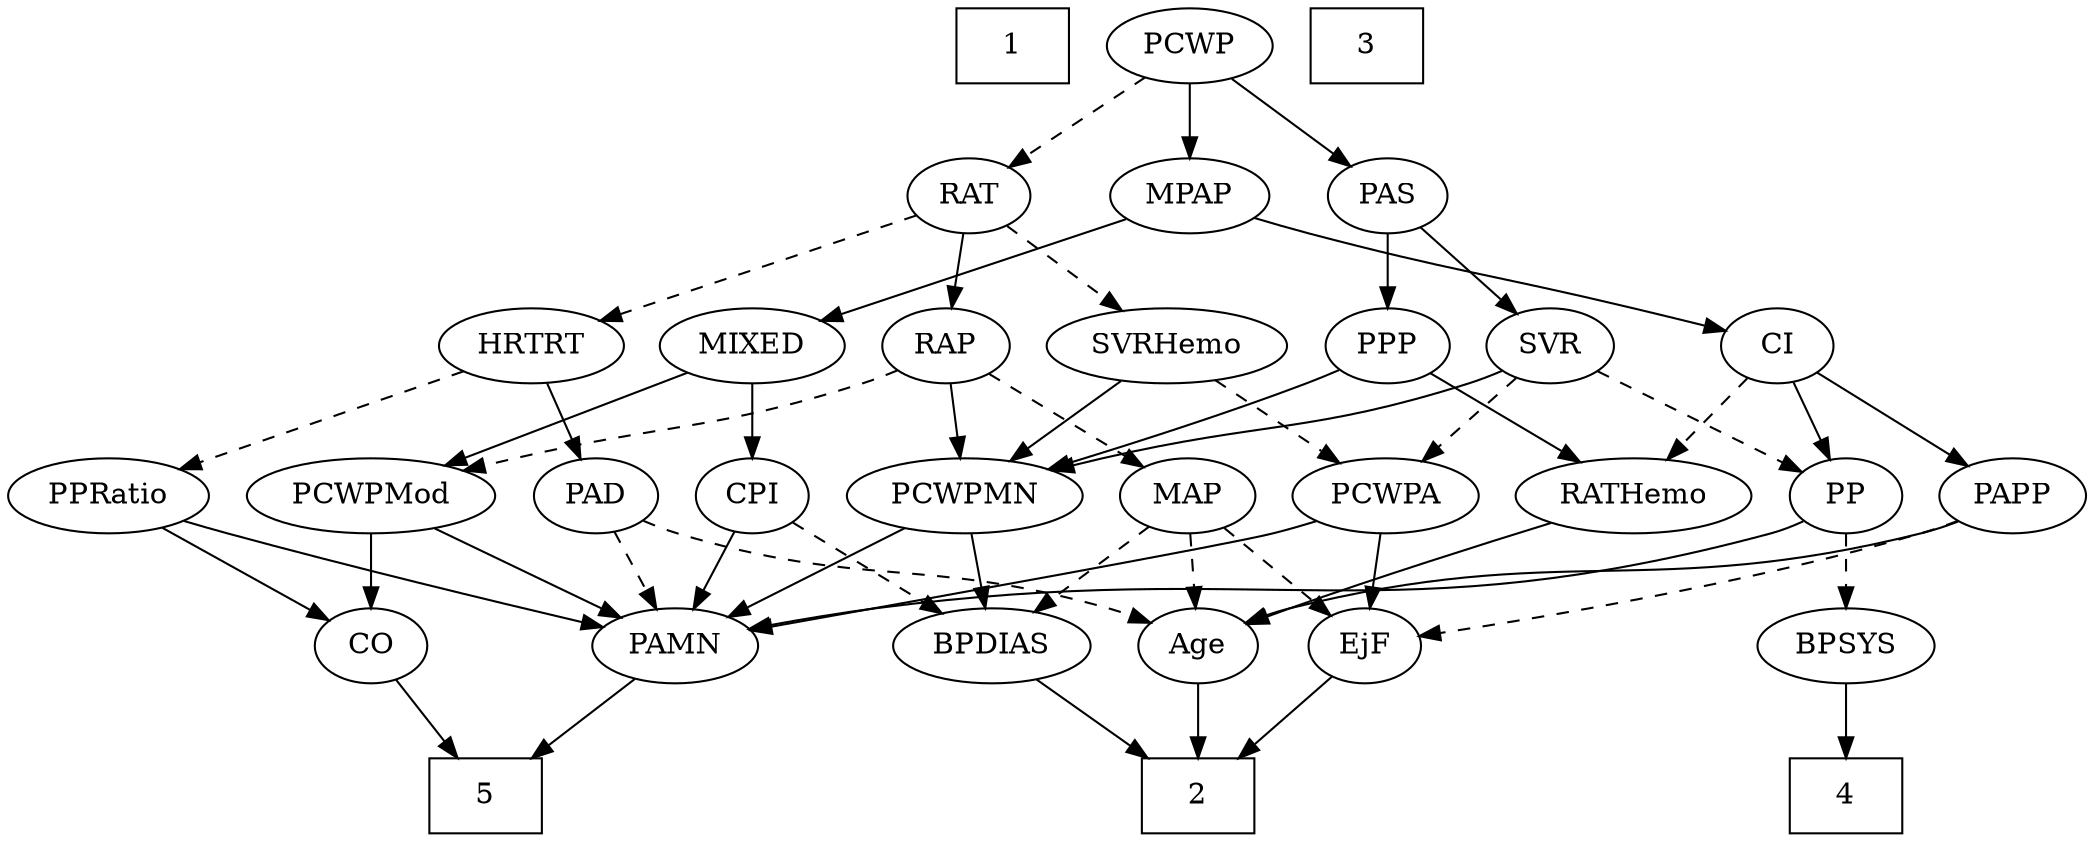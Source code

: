 strict digraph {
	graph [bb="0,0,918.49,396"];
	node [label="\N"];
	1	[height=0.5,
		pos="431.65,378",
		shape=box,
		width=0.75];
	2	[height=0.5,
		pos="520.65,18",
		shape=box,
		width=0.75];
	3	[height=0.5,
		pos="591.65,378",
		shape=box,
		width=0.75];
	4	[height=0.5,
		pos="809.65,18",
		shape=box,
		width=0.75];
	5	[height=0.5,
		pos="199.65,18",
		shape=box,
		width=0.75];
	Age	[height=0.5,
		pos="520.65,90",
		width=0.75];
	Age -> 2	[pos="e,520.65,36.104 520.65,71.697 520.65,63.983 520.65,54.712 520.65,46.112",
		style=solid];
	EjF	[height=0.5,
		pos="597.65,90",
		width=0.75];
	EjF -> 2	[pos="e,539.47,36.113 582.06,74.834 572.07,65.746 558.83,53.71 547.2,43.141",
		style=solid];
	RAP	[height=0.5,
		pos="408.65,234",
		width=0.77632];
	PCWPMod	[height=0.5,
		pos="149.65,162",
		width=1.4443];
	RAP -> PCWPMod	[pos="e,188.29,174.09 387.04,222.15 382.07,219.91 376.74,217.72 371.65,216 302.17,192.56 281.76,197.85 210.65,180 206.57,178.98 202.35,\
177.88 198.12,176.75",
		style=dashed];
	PCWPMN	[height=0.5,
		pos="417.65,162",
		width=1.3902];
	RAP -> PCWPMN	[pos="e,415.45,180.1 410.87,215.7 411.86,207.98 413.05,198.71 414.16,190.11",
		style=solid];
	MAP	[height=0.5,
		pos="516.65,162",
		width=0.84854];
	RAP -> MAP	[pos="e,496.68,175.94 427.71,220.65 444.43,209.8 469,193.88 488.08,181.51",
		style=dashed];
	MIXED	[height=0.5,
		pos="322.65,234",
		width=1.1193];
	CPI	[height=0.5,
		pos="322.65,162",
		width=0.75];
	MIXED -> CPI	[pos="e,322.65,180.1 322.65,215.7 322.65,207.98 322.65,198.71 322.65,190.11",
		style=solid];
	MIXED -> PCWPMod	[pos="e,182.24,176.19 293.69,221.28 265.8,210 223.29,192.8 191.67,180",
		style=solid];
	MPAP	[height=0.5,
		pos="511.65,306",
		width=0.97491];
	MPAP -> MIXED	[pos="e,352.84,246.18 483.76,294.67 451.75,282.82 399.01,263.28 362.63,249.81",
		style=solid];
	CI	[height=0.5,
		pos="777.65,234",
		width=0.75];
	MPAP -> CI	[pos="e,752.78,241.24 540.14,295.26 547.74,292.78 555.98,290.2 563.65,288 627.9,269.6 644.78,268.1 709.65,252 720.48,249.31 732.27,246.37 \
742.95,243.7",
		style=solid];
	BPSYS	[height=0.5,
		pos="809.65,90",
		width=1.0471];
	BPSYS -> 4	[pos="e,809.65,36.104 809.65,71.697 809.65,63.983 809.65,54.712 809.65,46.112",
		style=solid];
	PAD	[height=0.5,
		pos="248.65,162",
		width=0.79437];
	PAD -> Age	[pos="e,498.82,101.04 270.41,150.21 275.64,147.91 281.27,145.68 286.65,144 369.94,118 396,132.85 479.65,108 482.82,107.06 486.09,105.95 \
489.32,104.76",
		style=dashed];
	PAMN	[height=0.5,
		pos="285.65,90",
		width=1.011];
	PAD -> PAMN	[pos="e,276.85,107.63 257.23,144.76 261.65,136.4 267.14,126.02 272.11,116.61",
		style=dashed];
	CO	[height=0.5,
		pos="149.65,90",
		width=0.75];
	CO -> 5	[pos="e,187.17,36.461 160.74,73.465 166.8,64.991 174.44,54.286 181.35,44.613",
		style=solid];
	PAS	[height=0.5,
		pos="599.65,306",
		width=0.75];
	SVR	[height=0.5,
		pos="672.65,234",
		width=0.77632];
	PAS -> SVR	[pos="e,657.65,249.38 614.42,290.83 624.74,280.94 638.71,267.55 650.37,256.36",
		style=solid];
	PPP	[height=0.5,
		pos="599.65,234",
		width=0.75];
	PAS -> PPP	[pos="e,599.65,252.1 599.65,287.7 599.65,279.98 599.65,270.71 599.65,262.11",
		style=solid];
	PAMN -> 5	[pos="e,220.58,36.04 267.41,74.155 256.16,65.003 241.49,53.061 228.68,42.631",
		style=solid];
	RATHemo	[height=0.5,
		pos="715.65,162",
		width=1.3721];
	RATHemo -> Age	[pos="e,542.68,100.43 679.95,149.41 648.59,139.06 601.84,123.23 561.65,108 558.55,106.83 555.33,105.57 552.13,104.28",
		style=solid];
	CPI -> PAMN	[pos="e,294.44,107.63 314.06,144.76 309.65,136.4 304.15,126.02 299.18,116.61",
		style=solid];
	BPDIAS	[height=0.5,
		pos="428.65,90",
		width=1.1735];
	CPI -> BPDIAS	[pos="e,406.73,105.47 341.11,148.81 356.88,138.39 379.88,123.2 398.35,111.01",
		style=dashed];
	RAT	[height=0.5,
		pos="416.65,306",
		width=0.75827];
	RAT -> RAP	[pos="e,410.6,252.1 414.67,287.7 413.79,279.98 412.73,270.71 411.75,262.11",
		style=solid];
	SVRHemo	[height=0.5,
		pos="504.65,234",
		width=1.3902];
	RAT -> SVRHemo	[pos="e,484.97,250.65 433.61,291.5 445.89,281.74 462.75,268.33 476.96,257.02",
		style=dashed];
	HRTRT	[height=0.5,
		pos="224.65,234",
		width=1.1013];
	RAT -> HRTRT	[pos="e,254.7,245.96 393.1,296.42 360.98,284.7 302.97,263.56 264.13,249.4",
		style=dashed];
	PCWPA	[height=0.5,
		pos="606.65,162",
		width=1.1555];
	SVR -> PCWPA	[pos="e,622.01,179.29 658.65,218.15 650.09,209.07 638.93,197.24 629.15,186.87",
		style=dashed];
	SVR -> PCWPMN	[pos="e,455.01,174.12 651.04,222.16 646.06,219.92 640.73,217.72 635.65,216 567.02,192.75 546.82,198.04 476.65,180 472.81,179.01 468.84,\
177.95 464.86,176.87",
		style=solid];
	PP	[height=0.5,
		pos="809.65,162",
		width=0.75];
	SVR -> PP	[pos="e,788.84,173.63 694.05,222.06 717.11,210.28 753.96,191.45 779.85,178.23",
		style=dashed];
	PCWPMod -> CO	[pos="e,149.65,108.1 149.65,143.7 149.65,135.98 149.65,126.71 149.65,118.11",
		style=solid];
	PCWPMod -> PAMN	[pos="e,261.03,103.67 177.5,146.67 199.08,135.56 229.07,120.12 252,108.32",
		style=solid];
	PCWPA -> EjF	[pos="e,599.85,108.1 604.42,143.7 603.43,135.98 602.24,126.71 601.13,118.11",
		style=solid];
	PCWPA -> PAMN	[pos="e,319.07,97.276 575.91,149.82 569.58,147.73 562.94,145.68 556.65,144 534.96,138.22 399.95,112.53 329.05,99.156",
		style=solid];
	PCWPMN -> PAMN	[pos="e,309.54,103.67 390.62,146.67 369.76,135.61 340.82,120.26 318.6,108.48",
		style=solid];
	PCWPMN -> BPDIAS	[pos="e,425.96,108.1 420.37,143.7 421.58,135.98 423.03,126.71 424.39,118.11",
		style=solid];
	SVRHemo -> PCWPA	[pos="e,585.26,177.68 526.78,217.81 541.41,207.77 560.77,194.48 576.77,183.5",
		style=dashed];
	SVRHemo -> PCWPMN	[pos="e,437.31,178.82 484.9,217.12 473.23,207.72 458.25,195.67 445.39,185.33",
		style=solid];
	BPDIAS -> 2	[pos="e,498.14,36.127 448.61,73.811 460.69,64.621 476.34,52.713 489.96,42.345",
		style=solid];
	MAP -> Age	[pos="e,519.67,108.1 517.64,143.7 518.08,135.98 518.61,126.71 519.1,118.11",
		style=dashed];
	MAP -> EjF	[pos="e,581.71,104.77 533.43,146.5 545.17,136.35 561.02,122.65 574.04,111.4",
		style=dashed];
	MAP -> BPDIAS	[pos="e,447.83,106.26 499.26,147.17 486.87,137.31 469.96,123.86 455.8,112.6",
		style=dashed];
	PP -> BPSYS	[pos="e,809.65,108.1 809.65,143.7 809.65,135.98 809.65,126.71 809.65,118.11",
		style=dashed];
	PP -> PAMN	[pos="e,318.74,97.878 789.18,149.83 784.22,147.55 778.85,145.42 773.65,144 603.13,97.557 552.72,132.08 377.65,108 361.7,105.81 344.3,102.76 \
328.98,99.856",
		style=solid];
	PPP -> RATHemo	[pos="e,691.33,177.68 619.06,221.28 636.37,210.84 662.06,195.34 682.59,182.95",
		style=solid];
	PPP -> PCWPMN	[pos="e,453.11,174.84 578.47,222.6 573.64,220.34 568.5,218.02 563.65,216 530.21,202.07 491.67,188.17 462.59,178.1",
		style=solid];
	PPRatio	[height=0.5,
		pos="39.646,162",
		width=1.1013];
	PPRatio -> CO	[pos="e,130.62,103.11 61.642,147 78.992,135.96 103.29,120.5 121.97,108.62",
		style=solid];
	PPRatio -> PAMN	[pos="e,253.72,98.846 69.856,150.14 76.046,148.02 82.536,145.88 88.646,144 141.74,127.67 203.73,111.45 243.78,101.34",
		style=solid];
	PCWP	[height=0.5,
		pos="511.65,378",
		width=0.97491];
	PCWP -> MPAP	[pos="e,511.65,324.1 511.65,359.7 511.65,351.98 511.65,342.71 511.65,334.11",
		style=solid];
	PCWP -> PAS	[pos="e,582.92,320.3 529.88,362.5 542.93,352.12 560.64,338.03 574.95,326.64",
		style=solid];
	PCWP -> RAT	[pos="e,434.24,319.96 492.42,362.83 478.06,352.25 458.27,337.67 442.52,326.06",
		style=dashed];
	CI -> RATHemo	[pos="e,730.08,179.29 764.5,218.15 756.45,209.07 745.98,197.24 736.79,186.87",
		style=dashed];
	CI -> PP	[pos="e,802.12,179.47 785.23,216.41 789.02,208.13 793.68,197.92 797.92,188.66",
		style=solid];
	PAPP	[height=0.5,
		pos="886.65,162",
		width=0.88464];
	CI -> PAPP	[pos="e,866.4,176 796.63,220.81 813.56,209.94 838.58,193.87 857.95,181.43",
		style=solid];
	PAPP -> Age	[pos="e,541.98,101.11 862.74,149.83 857.22,147.61 851.31,145.5 845.65,144 722.68,111.34 684.62,140.66 561.65,108 558.27,107.1 554.8,105.99 \
551.38,104.76",
		style=solid];
	PAPP -> EjF	[pos="e,623.75,94.966 862.2,150.01 856.81,147.83 851.09,145.69 845.65,144 771.82,121.02 682.58,104.63 633.81,96.597",
		style=dashed];
	HRTRT -> PAD	[pos="e,242.89,179.79 230.46,216.05 233.2,208.06 236.53,198.33 239.6,189.4",
		style=solid];
	HRTRT -> PPRatio	[pos="e,69.296,174.22 194.92,221.75 163.37,209.81 113.35,190.89 78.651,177.76",
		style=dashed];
}
